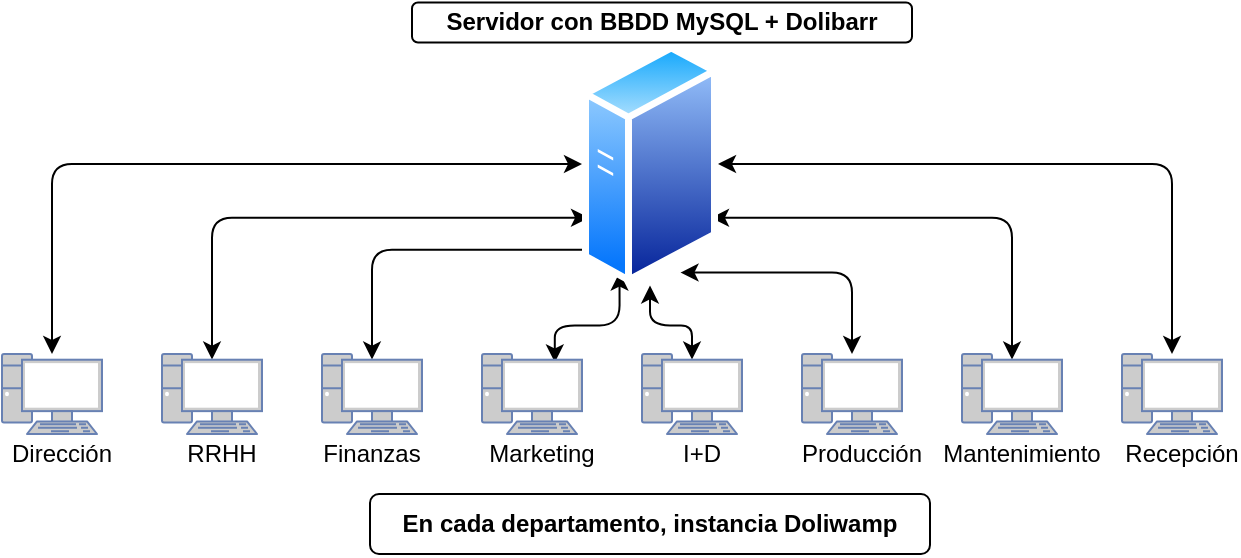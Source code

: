 <mxfile version="14.1.8" type="device"><diagram id="nh8VRXZlIDpWPp9EAzPx" name="Página-1"><mxGraphModel dx="1024" dy="592" grid="1" gridSize="10" guides="1" tooltips="1" connect="1" arrows="1" fold="1" page="1" pageScale="1" pageWidth="827" pageHeight="1169" math="0" shadow="0"><root><mxCell id="0"/><mxCell id="1" parent="0"/><mxCell id="MBoUmzbK2JjsD6oA1j0N-13" style="edgeStyle=orthogonalEdgeStyle;rounded=1;orthogonalLoop=1;jettySize=auto;html=1;startArrow=classic;startFill=1;" edge="1" parent="1" source="MBoUmzbK2JjsD6oA1j0N-1" target="MBoUmzbK2JjsD6oA1j0N-5"><mxGeometry relative="1" as="geometry"/></mxCell><mxCell id="MBoUmzbK2JjsD6oA1j0N-14" style="edgeStyle=orthogonalEdgeStyle;rounded=1;orthogonalLoop=1;jettySize=auto;html=1;exitX=0;exitY=0.75;exitDx=0;exitDy=0;entryX=0.5;entryY=0.07;entryDx=0;entryDy=0;entryPerimeter=0;startArrow=classic;startFill=1;" edge="1" parent="1" source="MBoUmzbK2JjsD6oA1j0N-1" target="MBoUmzbK2JjsD6oA1j0N-3"><mxGeometry relative="1" as="geometry"/></mxCell><mxCell id="MBoUmzbK2JjsD6oA1j0N-15" style="edgeStyle=orthogonalEdgeStyle;rounded=1;orthogonalLoop=1;jettySize=auto;html=1;exitX=0;exitY=1;exitDx=0;exitDy=0;entryX=0.5;entryY=0.07;entryDx=0;entryDy=0;entryPerimeter=0;startArrow=classic;startFill=1;" edge="1" parent="1" source="MBoUmzbK2JjsD6oA1j0N-1" target="MBoUmzbK2JjsD6oA1j0N-6"><mxGeometry relative="1" as="geometry"/></mxCell><mxCell id="MBoUmzbK2JjsD6oA1j0N-16" style="edgeStyle=orthogonalEdgeStyle;rounded=1;orthogonalLoop=1;jettySize=auto;html=1;exitX=0.25;exitY=1;exitDx=0;exitDy=0;entryX=0.728;entryY=0.105;entryDx=0;entryDy=0;entryPerimeter=0;startArrow=classic;startFill=1;" edge="1" parent="1" source="MBoUmzbK2JjsD6oA1j0N-1" target="MBoUmzbK2JjsD6oA1j0N-7"><mxGeometry relative="1" as="geometry"/></mxCell><mxCell id="MBoUmzbK2JjsD6oA1j0N-17" style="edgeStyle=orthogonalEdgeStyle;rounded=1;orthogonalLoop=1;jettySize=auto;html=1;exitX=0.5;exitY=1;exitDx=0;exitDy=0;entryX=0.5;entryY=0.07;entryDx=0;entryDy=0;entryPerimeter=0;startArrow=classic;startFill=1;" edge="1" parent="1" source="MBoUmzbK2JjsD6oA1j0N-1" target="MBoUmzbK2JjsD6oA1j0N-8"><mxGeometry relative="1" as="geometry"/></mxCell><mxCell id="MBoUmzbK2JjsD6oA1j0N-18" style="edgeStyle=orthogonalEdgeStyle;rounded=1;orthogonalLoop=1;jettySize=auto;html=1;exitX=0.75;exitY=1;exitDx=0;exitDy=0;startArrow=classic;startFill=1;" edge="1" parent="1" source="MBoUmzbK2JjsD6oA1j0N-1" target="MBoUmzbK2JjsD6oA1j0N-9"><mxGeometry relative="1" as="geometry"/></mxCell><mxCell id="MBoUmzbK2JjsD6oA1j0N-19" style="edgeStyle=orthogonalEdgeStyle;rounded=1;orthogonalLoop=1;jettySize=auto;html=1;exitX=1;exitY=0.75;exitDx=0;exitDy=0;entryX=0.5;entryY=0.07;entryDx=0;entryDy=0;entryPerimeter=0;startArrow=classic;startFill=1;" edge="1" parent="1" source="MBoUmzbK2JjsD6oA1j0N-1" target="MBoUmzbK2JjsD6oA1j0N-2"><mxGeometry relative="1" as="geometry"/></mxCell><mxCell id="MBoUmzbK2JjsD6oA1j0N-20" style="edgeStyle=orthogonalEdgeStyle;rounded=1;orthogonalLoop=1;jettySize=auto;html=1;exitX=1;exitY=0.5;exitDx=0;exitDy=0;startArrow=classic;startFill=1;" edge="1" parent="1" source="MBoUmzbK2JjsD6oA1j0N-1" target="MBoUmzbK2JjsD6oA1j0N-4"><mxGeometry relative="1" as="geometry"/></mxCell><mxCell id="MBoUmzbK2JjsD6oA1j0N-1" value="" style="aspect=fixed;perimeter=ellipsePerimeter;html=1;align=center;shadow=0;dashed=0;spacingTop=3;image;image=img/lib/active_directory/generic_server.svg;" vertex="1" parent="1"><mxGeometry x="380" y="84.28" width="68" height="121.43" as="geometry"/></mxCell><mxCell id="MBoUmzbK2JjsD6oA1j0N-2" value="" style="fontColor=#0066CC;verticalAlign=top;verticalLabelPosition=bottom;labelPosition=center;align=center;html=1;outlineConnect=0;fillColor=#CCCCCC;strokeColor=#6881B3;gradientColor=none;gradientDirection=north;strokeWidth=2;shape=mxgraph.networks.pc;aspect=fixed;" vertex="1" parent="1"><mxGeometry x="570" y="240" width="50" height="40" as="geometry"/></mxCell><mxCell id="MBoUmzbK2JjsD6oA1j0N-3" value="" style="fontColor=#0066CC;verticalAlign=top;verticalLabelPosition=bottom;labelPosition=center;align=center;html=1;outlineConnect=0;fillColor=#CCCCCC;strokeColor=#6881B3;gradientColor=none;gradientDirection=north;strokeWidth=2;shape=mxgraph.networks.pc;aspect=fixed;" vertex="1" parent="1"><mxGeometry x="170" y="240" width="50" height="40" as="geometry"/></mxCell><mxCell id="MBoUmzbK2JjsD6oA1j0N-4" value="" style="fontColor=#0066CC;verticalAlign=top;verticalLabelPosition=bottom;labelPosition=center;align=center;html=1;outlineConnect=0;fillColor=#CCCCCC;strokeColor=#6881B3;gradientColor=none;gradientDirection=north;strokeWidth=2;shape=mxgraph.networks.pc;aspect=fixed;" vertex="1" parent="1"><mxGeometry x="650" y="240" width="50" height="40" as="geometry"/></mxCell><mxCell id="MBoUmzbK2JjsD6oA1j0N-5" value="" style="fontColor=#0066CC;verticalAlign=top;verticalLabelPosition=bottom;labelPosition=center;align=center;html=1;outlineConnect=0;fillColor=#CCCCCC;strokeColor=#6881B3;gradientColor=none;gradientDirection=north;strokeWidth=2;shape=mxgraph.networks.pc;aspect=fixed;" vertex="1" parent="1"><mxGeometry x="90" y="240" width="50" height="40" as="geometry"/></mxCell><mxCell id="MBoUmzbK2JjsD6oA1j0N-6" value="" style="fontColor=#0066CC;verticalAlign=top;verticalLabelPosition=bottom;labelPosition=center;align=center;html=1;outlineConnect=0;fillColor=#CCCCCC;strokeColor=#6881B3;gradientColor=none;gradientDirection=north;strokeWidth=2;shape=mxgraph.networks.pc;aspect=fixed;" vertex="1" parent="1"><mxGeometry x="250" y="240" width="50" height="40" as="geometry"/></mxCell><mxCell id="MBoUmzbK2JjsD6oA1j0N-7" value="" style="fontColor=#0066CC;verticalAlign=top;verticalLabelPosition=bottom;labelPosition=center;align=center;html=1;outlineConnect=0;fillColor=#CCCCCC;strokeColor=#6881B3;gradientColor=none;gradientDirection=north;strokeWidth=2;shape=mxgraph.networks.pc;aspect=fixed;" vertex="1" parent="1"><mxGeometry x="330" y="240" width="50" height="40" as="geometry"/></mxCell><mxCell id="MBoUmzbK2JjsD6oA1j0N-8" value="" style="fontColor=#0066CC;verticalAlign=top;verticalLabelPosition=bottom;labelPosition=center;align=center;html=1;outlineConnect=0;fillColor=#CCCCCC;strokeColor=#6881B3;gradientColor=none;gradientDirection=north;strokeWidth=2;shape=mxgraph.networks.pc;aspect=fixed;" vertex="1" parent="1"><mxGeometry x="410" y="240" width="50" height="40" as="geometry"/></mxCell><mxCell id="MBoUmzbK2JjsD6oA1j0N-9" value="" style="fontColor=#0066CC;verticalAlign=top;verticalLabelPosition=bottom;labelPosition=center;align=center;html=1;outlineConnect=0;fillColor=#CCCCCC;strokeColor=#6881B3;gradientColor=none;gradientDirection=north;strokeWidth=2;shape=mxgraph.networks.pc;aspect=fixed;" vertex="1" parent="1"><mxGeometry x="490" y="240" width="50" height="40" as="geometry"/></mxCell><mxCell id="MBoUmzbK2JjsD6oA1j0N-21" value="Dirección" style="text;html=1;strokeColor=none;fillColor=none;align=center;verticalAlign=middle;whiteSpace=wrap;rounded=0;" vertex="1" parent="1"><mxGeometry x="100" y="280" width="40" height="20" as="geometry"/></mxCell><mxCell id="MBoUmzbK2JjsD6oA1j0N-23" value="RRHH" style="text;html=1;strokeColor=none;fillColor=none;align=center;verticalAlign=middle;whiteSpace=wrap;rounded=0;" vertex="1" parent="1"><mxGeometry x="180" y="280" width="40" height="20" as="geometry"/></mxCell><mxCell id="MBoUmzbK2JjsD6oA1j0N-24" value="Finanzas" style="text;html=1;strokeColor=none;fillColor=none;align=center;verticalAlign=middle;whiteSpace=wrap;rounded=0;" vertex="1" parent="1"><mxGeometry x="255" y="280" width="40" height="20" as="geometry"/></mxCell><mxCell id="MBoUmzbK2JjsD6oA1j0N-25" value="Marketing" style="text;html=1;strokeColor=none;fillColor=none;align=center;verticalAlign=middle;whiteSpace=wrap;rounded=0;" vertex="1" parent="1"><mxGeometry x="340" y="280" width="40" height="20" as="geometry"/></mxCell><mxCell id="MBoUmzbK2JjsD6oA1j0N-26" value="I+D" style="text;html=1;strokeColor=none;fillColor=none;align=center;verticalAlign=middle;whiteSpace=wrap;rounded=0;" vertex="1" parent="1"><mxGeometry x="420" y="280" width="40" height="20" as="geometry"/></mxCell><mxCell id="MBoUmzbK2JjsD6oA1j0N-27" value="Producción" style="text;html=1;strokeColor=none;fillColor=none;align=center;verticalAlign=middle;whiteSpace=wrap;rounded=0;" vertex="1" parent="1"><mxGeometry x="500" y="280" width="40" height="20" as="geometry"/></mxCell><mxCell id="MBoUmzbK2JjsD6oA1j0N-28" value="Mantenimiento" style="text;html=1;strokeColor=none;fillColor=none;align=center;verticalAlign=middle;whiteSpace=wrap;rounded=0;" vertex="1" parent="1"><mxGeometry x="580" y="280" width="40" height="20" as="geometry"/></mxCell><mxCell id="MBoUmzbK2JjsD6oA1j0N-29" value="Recepción" style="text;html=1;strokeColor=none;fillColor=none;align=center;verticalAlign=middle;whiteSpace=wrap;rounded=0;" vertex="1" parent="1"><mxGeometry x="660" y="280" width="40" height="20" as="geometry"/></mxCell><mxCell id="MBoUmzbK2JjsD6oA1j0N-30" value="Servidor con BBDD MySQL + Dolibarr" style="text;html=1;align=center;verticalAlign=middle;whiteSpace=wrap;rounded=1;strokeColor=#000000;glass=0;fontStyle=1" vertex="1" parent="1"><mxGeometry x="295" y="64.28" width="250" height="20" as="geometry"/></mxCell><mxCell id="MBoUmzbK2JjsD6oA1j0N-32" style="edgeStyle=orthogonalEdgeStyle;rounded=1;orthogonalLoop=1;jettySize=auto;html=1;exitX=0.5;exitY=1;exitDx=0;exitDy=0;" edge="1" parent="1" source="MBoUmzbK2JjsD6oA1j0N-30" target="MBoUmzbK2JjsD6oA1j0N-30"><mxGeometry relative="1" as="geometry"/></mxCell><mxCell id="MBoUmzbK2JjsD6oA1j0N-33" value="En cada departamento, instancia Doliwamp" style="text;html=1;align=center;verticalAlign=middle;whiteSpace=wrap;rounded=1;strokeColor=#000000;glass=0;fontStyle=1" vertex="1" parent="1"><mxGeometry x="274" y="310" width="280" height="30" as="geometry"/></mxCell></root></mxGraphModel></diagram></mxfile>